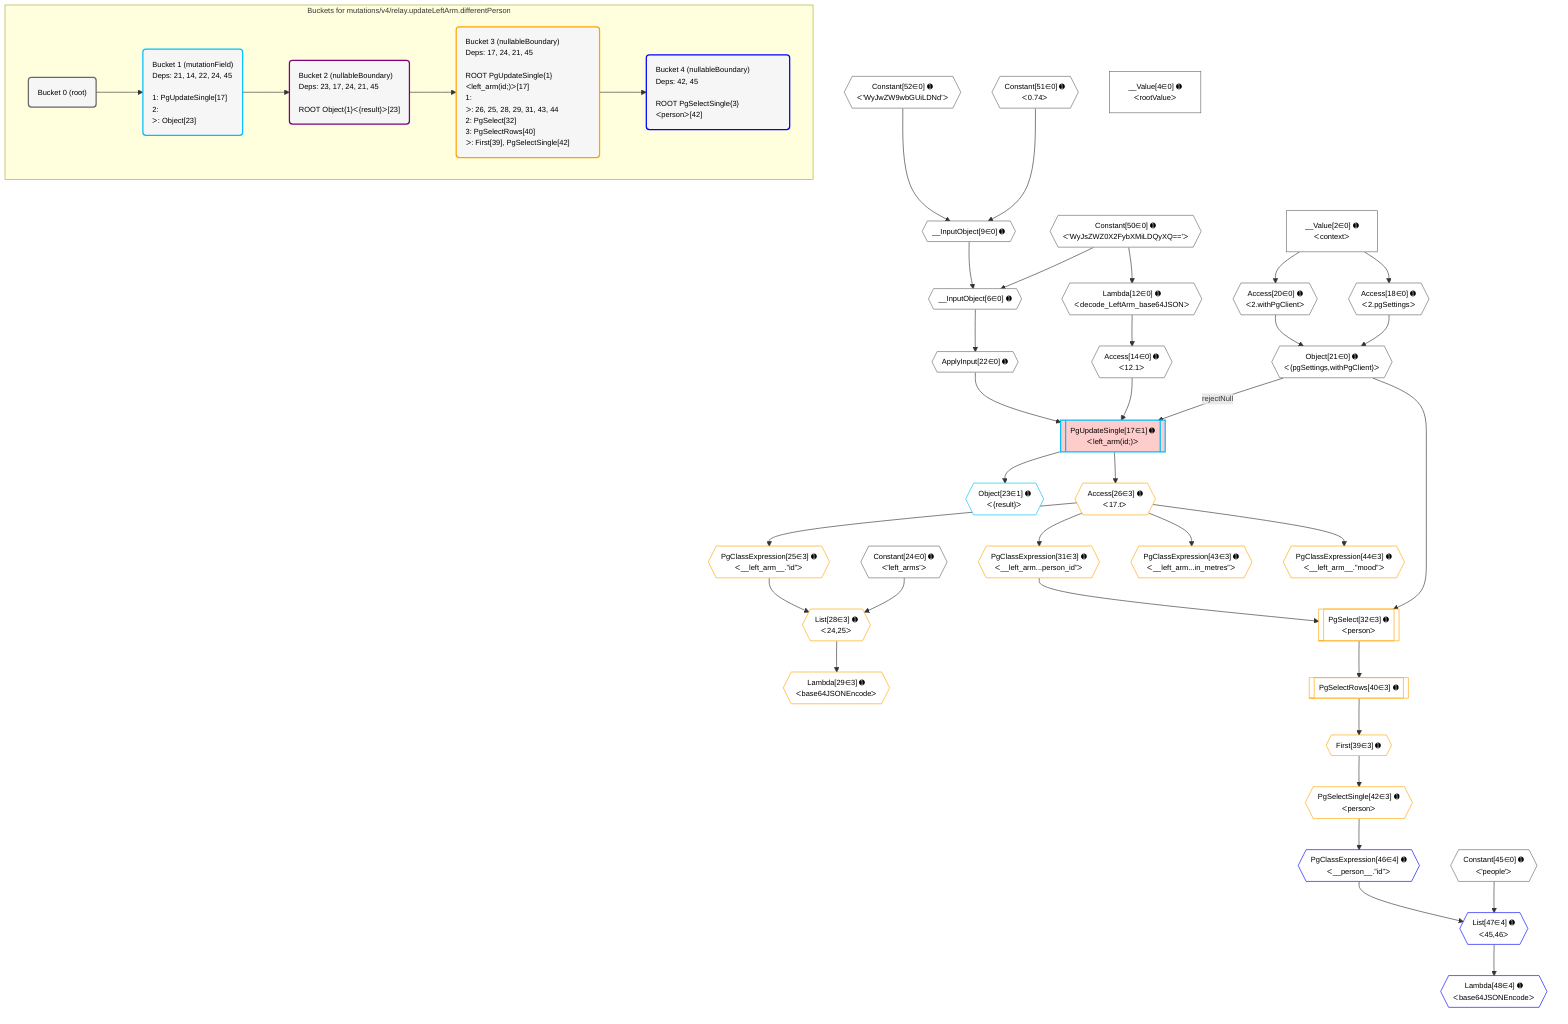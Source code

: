 %%{init: {'themeVariables': { 'fontSize': '12px'}}}%%
graph TD
    classDef path fill:#eee,stroke:#000,color:#000
    classDef plan fill:#fff,stroke-width:1px,color:#000
    classDef itemplan fill:#fff,stroke-width:2px,color:#000
    classDef unbatchedplan fill:#dff,stroke-width:1px,color:#000
    classDef sideeffectplan fill:#fcc,stroke-width:2px,color:#000
    classDef bucket fill:#f6f6f6,color:#000,stroke-width:2px,text-align:left

    subgraph "Buckets for mutations/v4/relay.updateLeftArm.differentPerson"
    Bucket0("Bucket 0 (root)"):::bucket
    Bucket1("Bucket 1 (mutationField)<br />Deps: 21, 14, 22, 24, 45<br /><br />1: PgUpdateSingle[17]<br />2: <br />ᐳ: Object[23]"):::bucket
    Bucket2("Bucket 2 (nullableBoundary)<br />Deps: 23, 17, 24, 21, 45<br /><br />ROOT Object{1}ᐸ{result}ᐳ[23]"):::bucket
    Bucket3("Bucket 3 (nullableBoundary)<br />Deps: 17, 24, 21, 45<br /><br />ROOT PgUpdateSingle{1}ᐸleft_arm(id;)ᐳ[17]<br />1: <br />ᐳ: 26, 25, 28, 29, 31, 43, 44<br />2: PgSelect[32]<br />3: PgSelectRows[40]<br />ᐳ: First[39], PgSelectSingle[42]"):::bucket
    Bucket4("Bucket 4 (nullableBoundary)<br />Deps: 42, 45<br /><br />ROOT PgSelectSingle{3}ᐸpersonᐳ[42]"):::bucket
    end
    Bucket0 --> Bucket1
    Bucket1 --> Bucket2
    Bucket2 --> Bucket3
    Bucket3 --> Bucket4

    %% plan dependencies
    __InputObject6{{"__InputObject[6∈0] ➊"}}:::plan
    Constant50{{"Constant[50∈0] ➊<br />ᐸ'WyJsZWZ0X2FybXMiLDQyXQ=='ᐳ"}}:::plan
    __InputObject9{{"__InputObject[9∈0] ➊"}}:::plan
    Constant50 & __InputObject9 --> __InputObject6
    Constant51{{"Constant[51∈0] ➊<br />ᐸ0.74ᐳ"}}:::plan
    Constant52{{"Constant[52∈0] ➊<br />ᐸ'WyJwZW9wbGUiLDNd'ᐳ"}}:::plan
    Constant51 & Constant52 --> __InputObject9
    Object21{{"Object[21∈0] ➊<br />ᐸ{pgSettings,withPgClient}ᐳ"}}:::plan
    Access18{{"Access[18∈0] ➊<br />ᐸ2.pgSettingsᐳ"}}:::plan
    Access20{{"Access[20∈0] ➊<br />ᐸ2.withPgClientᐳ"}}:::plan
    Access18 & Access20 --> Object21
    Lambda12{{"Lambda[12∈0] ➊<br />ᐸdecode_LeftArm_base64JSONᐳ"}}:::plan
    Constant50 --> Lambda12
    Access14{{"Access[14∈0] ➊<br />ᐸ12.1ᐳ"}}:::plan
    Lambda12 --> Access14
    __Value2["__Value[2∈0] ➊<br />ᐸcontextᐳ"]:::plan
    __Value2 --> Access18
    __Value2 --> Access20
    ApplyInput22{{"ApplyInput[22∈0] ➊"}}:::plan
    __InputObject6 --> ApplyInput22
    __Value4["__Value[4∈0] ➊<br />ᐸrootValueᐳ"]:::plan
    Constant24{{"Constant[24∈0] ➊<br />ᐸ'left_arms'ᐳ"}}:::plan
    Constant45{{"Constant[45∈0] ➊<br />ᐸ'people'ᐳ"}}:::plan
    PgUpdateSingle17[["PgUpdateSingle[17∈1] ➊<br />ᐸleft_arm(id;)ᐳ"]]:::sideeffectplan
    Object21 -->|rejectNull| PgUpdateSingle17
    Access14 & ApplyInput22 --> PgUpdateSingle17
    Object23{{"Object[23∈1] ➊<br />ᐸ{result}ᐳ"}}:::plan
    PgUpdateSingle17 --> Object23
    List28{{"List[28∈3] ➊<br />ᐸ24,25ᐳ"}}:::plan
    PgClassExpression25{{"PgClassExpression[25∈3] ➊<br />ᐸ__left_arm__.”id”ᐳ"}}:::plan
    Constant24 & PgClassExpression25 --> List28
    PgSelect32[["PgSelect[32∈3] ➊<br />ᐸpersonᐳ"]]:::plan
    PgClassExpression31{{"PgClassExpression[31∈3] ➊<br />ᐸ__left_arm...person_id”ᐳ"}}:::plan
    Object21 & PgClassExpression31 --> PgSelect32
    Access26{{"Access[26∈3] ➊<br />ᐸ17.tᐳ"}}:::plan
    Access26 --> PgClassExpression25
    PgUpdateSingle17 --> Access26
    Lambda29{{"Lambda[29∈3] ➊<br />ᐸbase64JSONEncodeᐳ"}}:::plan
    List28 --> Lambda29
    Access26 --> PgClassExpression31
    First39{{"First[39∈3] ➊"}}:::plan
    PgSelectRows40[["PgSelectRows[40∈3] ➊"]]:::plan
    PgSelectRows40 --> First39
    PgSelect32 --> PgSelectRows40
    PgSelectSingle42{{"PgSelectSingle[42∈3] ➊<br />ᐸpersonᐳ"}}:::plan
    First39 --> PgSelectSingle42
    PgClassExpression43{{"PgClassExpression[43∈3] ➊<br />ᐸ__left_arm...in_metres”ᐳ"}}:::plan
    Access26 --> PgClassExpression43
    PgClassExpression44{{"PgClassExpression[44∈3] ➊<br />ᐸ__left_arm__.”mood”ᐳ"}}:::plan
    Access26 --> PgClassExpression44
    List47{{"List[47∈4] ➊<br />ᐸ45,46ᐳ"}}:::plan
    PgClassExpression46{{"PgClassExpression[46∈4] ➊<br />ᐸ__person__.”id”ᐳ"}}:::plan
    Constant45 & PgClassExpression46 --> List47
    PgSelectSingle42 --> PgClassExpression46
    Lambda48{{"Lambda[48∈4] ➊<br />ᐸbase64JSONEncodeᐳ"}}:::plan
    List47 --> Lambda48

    %% define steps
    classDef bucket0 stroke:#696969
    class Bucket0,__Value2,__Value4,__InputObject6,__InputObject9,Lambda12,Access14,Access18,Access20,Object21,ApplyInput22,Constant24,Constant45,Constant50,Constant51,Constant52 bucket0
    classDef bucket1 stroke:#00bfff
    class Bucket1,PgUpdateSingle17,Object23 bucket1
    classDef bucket2 stroke:#7f007f
    class Bucket2 bucket2
    classDef bucket3 stroke:#ffa500
    class Bucket3,PgClassExpression25,Access26,List28,Lambda29,PgClassExpression31,PgSelect32,First39,PgSelectRows40,PgSelectSingle42,PgClassExpression43,PgClassExpression44 bucket3
    classDef bucket4 stroke:#0000ff
    class Bucket4,PgClassExpression46,List47,Lambda48 bucket4